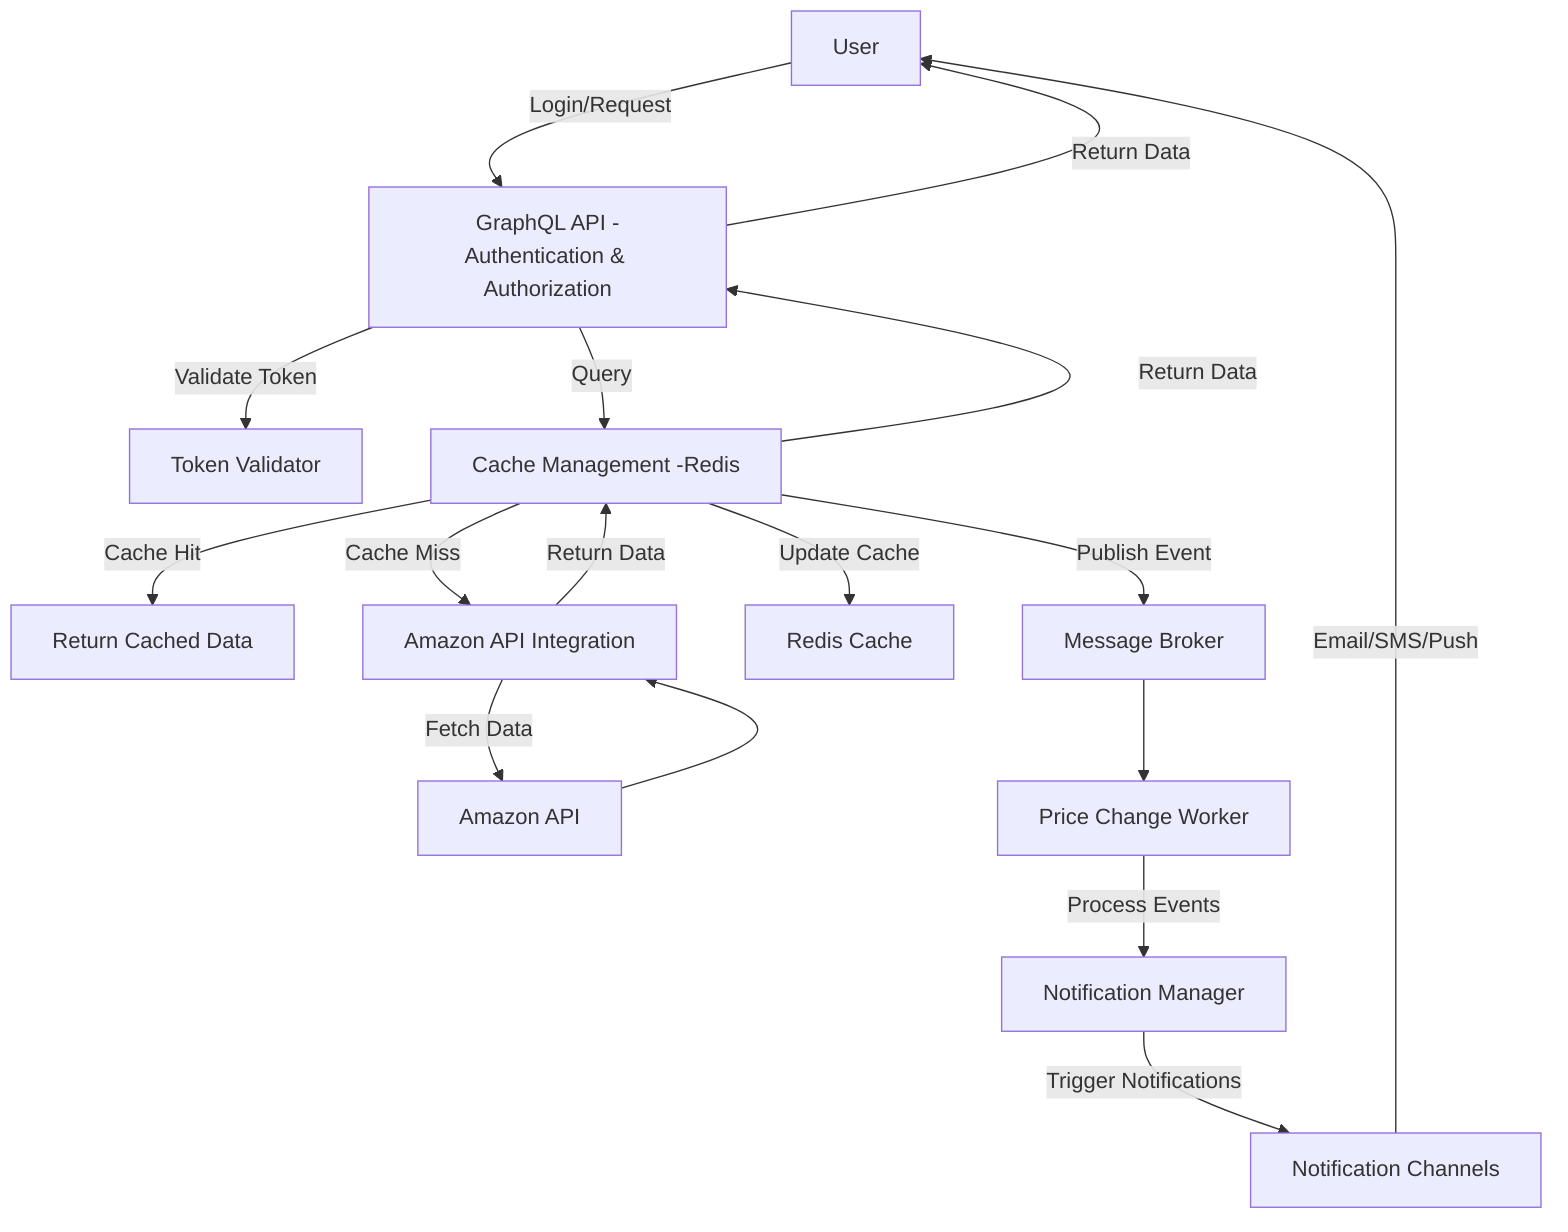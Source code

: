 graph TD
    User[User] -->|Login/Request| API[GraphQL API -Authentication & Authorization]
    API -->|Validate Token| Auth[Token Validator]
    API -->|Query| CacheManager[Cache Management -Redis]
    CacheManager -->|Cache Hit| ReturnCache[Return Cached Data]
    CacheManager -->|Cache Miss| AmazonAPI[Amazon API Integration]
    AmazonAPI -->|Fetch Data| ExternalAPI[Amazon API]
    ExternalAPI --> AmazonAPI
    AmazonAPI -->|Return Data| CacheManager
    CacheManager -->|Update Cache| Redis[Redis Cache]
    CacheManager -->|Publish Event| Broker[Message Broker]
    Broker --> PriceWorker[Price Change Worker]
    PriceWorker -->|Process Events| NotifyManager[Notification Manager]
    NotifyManager -->|Trigger Notifications| NotificationChannels[Notification Channels]
    NotificationChannels -->|Email/SMS/Push| User
    CacheManager -->|Return Data| API
    API -->|Return Data| User